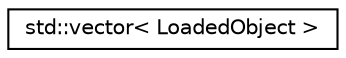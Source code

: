 digraph "Graphical Class Hierarchy"
{
  edge [fontname="Helvetica",fontsize="10",labelfontname="Helvetica",labelfontsize="10"];
  node [fontname="Helvetica",fontsize="10",shape=record];
  rankdir="LR";
  Node0 [label="std::vector\< LoadedObject \>",height=0.2,width=0.4,color="black", fillcolor="white", style="filled",URL="$classstd_1_1vector.html"];
}

